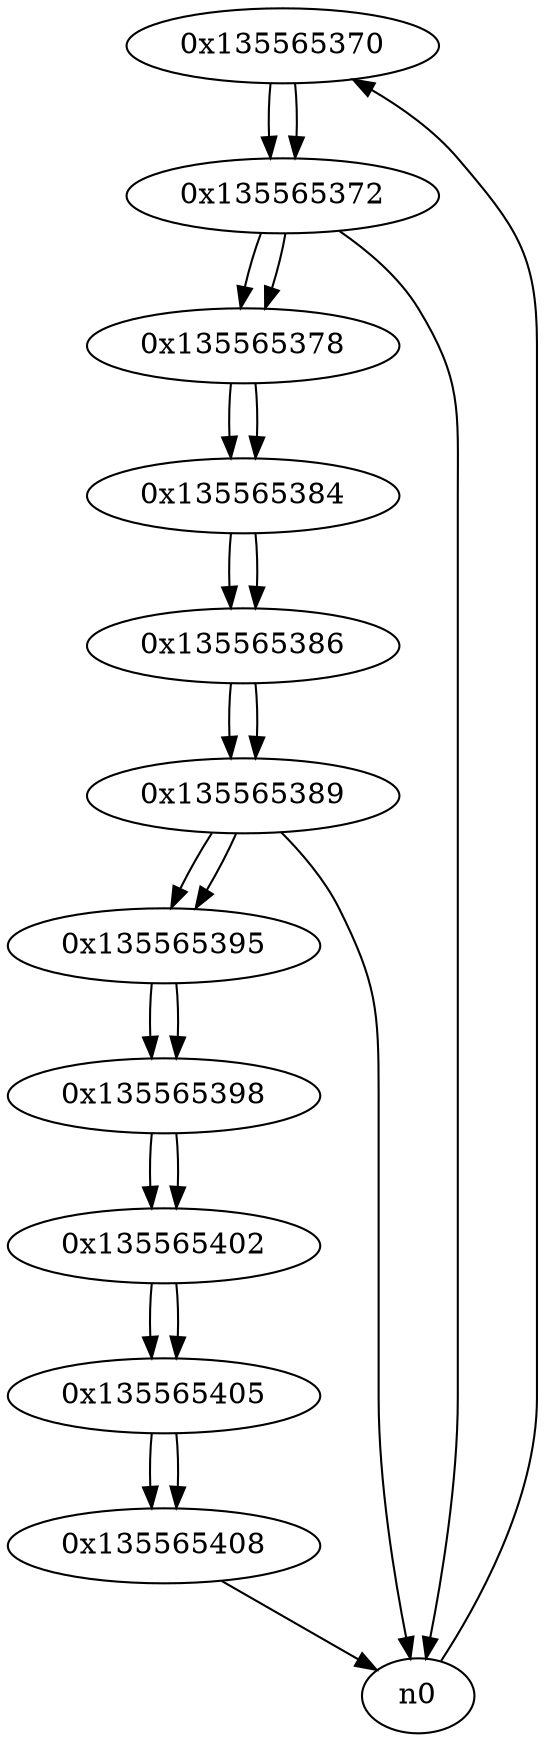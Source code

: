 digraph G{
/* nodes */
  n1 [label="0x135565370"]
  n2 [label="0x135565372"]
  n3 [label="0x135565378"]
  n4 [label="0x135565384"]
  n5 [label="0x135565386"]
  n6 [label="0x135565389"]
  n7 [label="0x135565395"]
  n8 [label="0x135565398"]
  n9 [label="0x135565402"]
  n10 [label="0x135565405"]
  n11 [label="0x135565408"]
/* edges */
n1 -> n2;
n0 -> n1;
n2 -> n0;
n2 -> n3;
n1 -> n2;
n3 -> n4;
n2 -> n3;
n4 -> n5;
n3 -> n4;
n5 -> n6;
n4 -> n5;
n6 -> n7;
n6 -> n0;
n5 -> n6;
n7 -> n8;
n6 -> n7;
n8 -> n9;
n7 -> n8;
n9 -> n10;
n8 -> n9;
n10 -> n11;
n9 -> n10;
n11 -> n0;
n10 -> n11;
}
